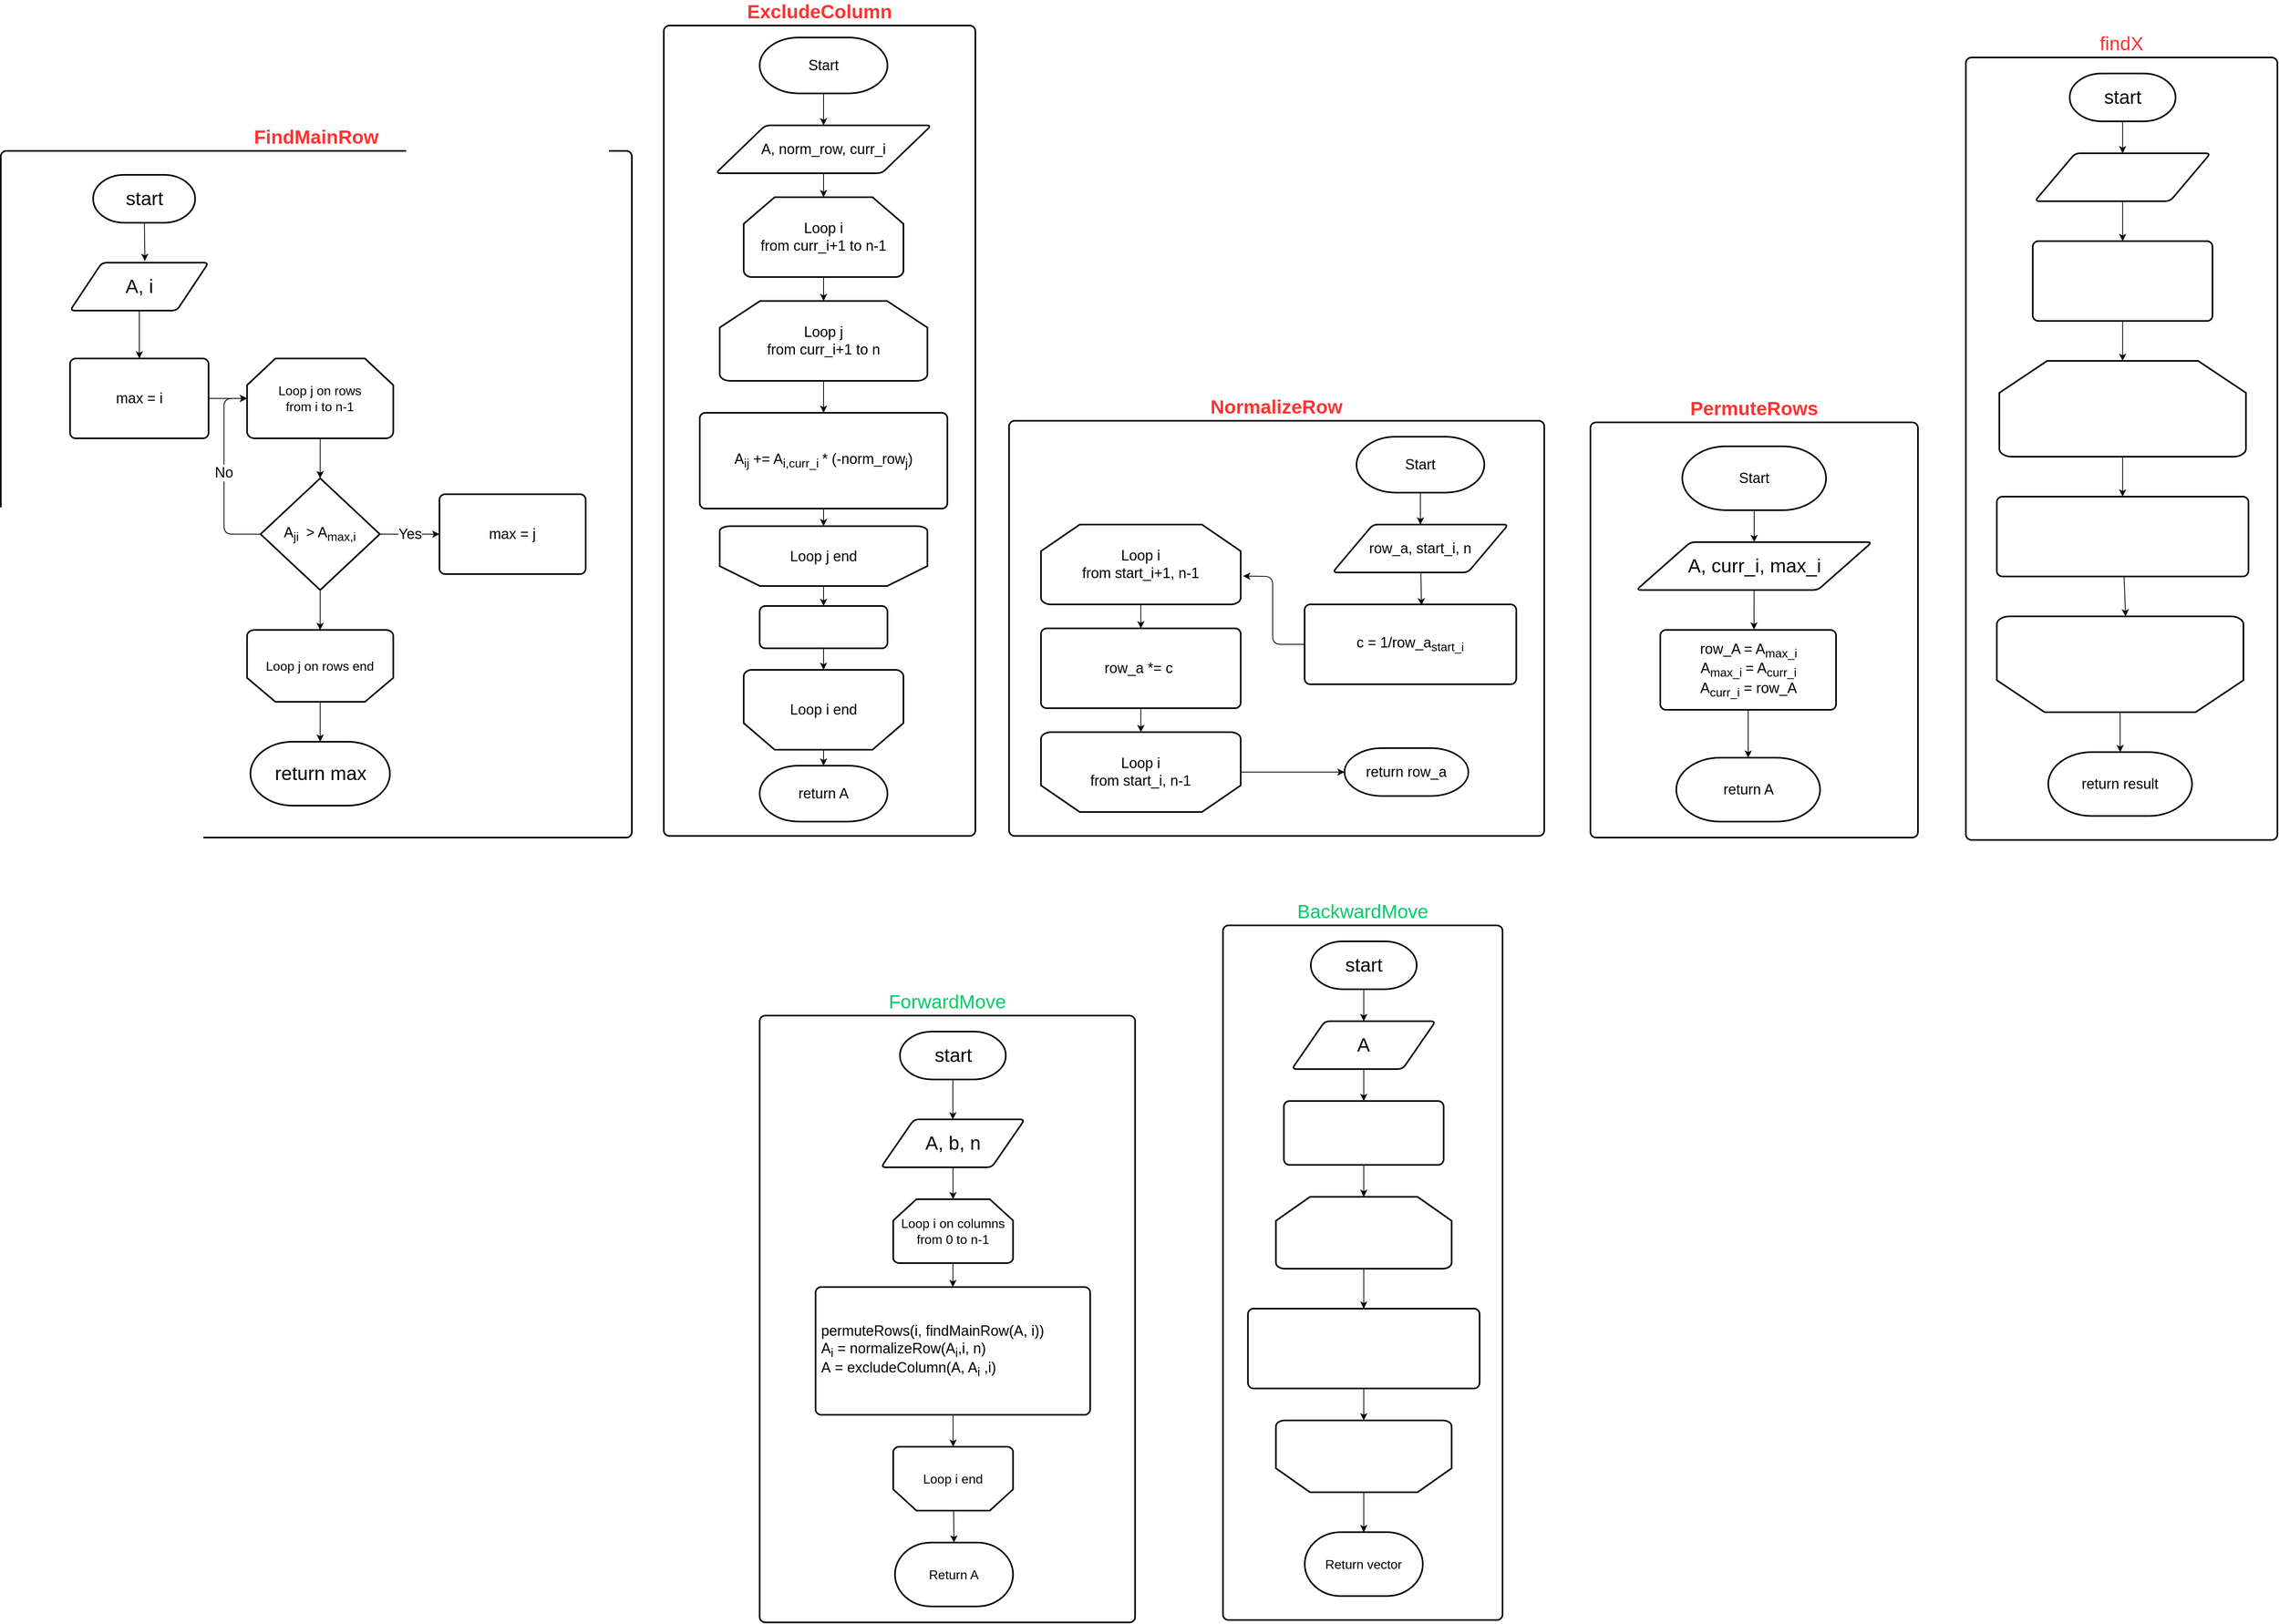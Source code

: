 <mxfile>
    <diagram id="J45dyjlVQJOKcfwHs_WF" name="Page-1">
        <mxGraphModel dx="5199" dy="3820" grid="1" gridSize="10" guides="1" tooltips="1" connect="1" arrows="1" fold="1" page="1" pageScale="1" pageWidth="850" pageHeight="1100" math="0" shadow="0">
            <root>
                <mxCell id="0"/>
                <mxCell id="1" parent="0"/>
                <mxCell id="36" value="" style="group" parent="1" vertex="1" connectable="0">
                    <mxGeometry x="-590" y="-853" width="790" height="900" as="geometry"/>
                </mxCell>
                <mxCell id="33" value="&lt;b&gt;&lt;font color=&quot;#ff3333&quot; style=&quot;font-size: 24px;&quot;&gt;FindMainRow&lt;/font&gt;&lt;/b&gt;" style="rounded=1;whiteSpace=wrap;html=1;absoluteArcSize=1;arcSize=14;strokeWidth=2;fontSize=18;labelPosition=center;verticalLabelPosition=top;align=center;verticalAlign=bottom;movable=1;resizable=1;rotatable=1;deletable=1;editable=1;connectable=1;" parent="36" vertex="1">
                    <mxGeometry width="790" height="860" as="geometry"/>
                </mxCell>
                <mxCell id="14" value="start" style="strokeWidth=2;html=1;shape=mxgraph.flowchart.terminator;whiteSpace=wrap;fontSize=24;movable=1;resizable=1;rotatable=1;deletable=1;editable=1;connectable=1;" parent="36" vertex="1">
                    <mxGeometry x="115.61" y="30" width="127.652" height="60" as="geometry"/>
                </mxCell>
                <mxCell id="15" value="&lt;span style=&quot;font-size: 24px;&quot;&gt;A, i&lt;/span&gt;" style="shape=parallelogram;html=1;strokeWidth=2;perimeter=parallelogramPerimeter;whiteSpace=wrap;rounded=1;arcSize=12;size=0.23;fontSize=18;movable=1;resizable=1;rotatable=1;deletable=1;editable=1;connectable=1;" parent="36" vertex="1">
                    <mxGeometry x="86.707" y="140" width="173.415" height="60" as="geometry"/>
                </mxCell>
                <mxCell id="17" style="edgeStyle=none;html=1;entryX=0.54;entryY=-0.036;entryDx=0;entryDy=0;entryPerimeter=0;fontSize=18;movable=1;resizable=1;rotatable=1;deletable=1;editable=1;connectable=1;" parent="36" source="14" target="15" edge="1">
                    <mxGeometry relative="1" as="geometry"/>
                </mxCell>
                <mxCell id="18" value="max = i" style="rounded=1;whiteSpace=wrap;html=1;absoluteArcSize=1;arcSize=14;strokeWidth=2;fontSize=18;movable=1;resizable=1;rotatable=1;deletable=1;editable=1;connectable=1;" parent="36" vertex="1">
                    <mxGeometry x="86.707" y="260" width="173.415" height="100" as="geometry"/>
                </mxCell>
                <mxCell id="19" style="edgeStyle=none;html=1;entryX=0.5;entryY=0;entryDx=0;entryDy=0;fontSize=18;movable=1;resizable=1;rotatable=1;deletable=1;editable=1;connectable=1;" parent="36" source="15" target="18" edge="1">
                    <mxGeometry relative="1" as="geometry"/>
                </mxCell>
                <mxCell id="21" value="&lt;font size=&quot;3&quot;&gt;Loop j on rows&lt;br&gt;from i to n-1&lt;br&gt;&lt;/font&gt;" style="strokeWidth=2;html=1;shape=mxgraph.flowchart.loop_limit;whiteSpace=wrap;movable=1;resizable=1;rotatable=1;deletable=1;editable=1;connectable=1;" parent="36" vertex="1">
                    <mxGeometry x="308.293" y="260" width="183.049" height="100" as="geometry"/>
                </mxCell>
                <mxCell id="22" style="edgeStyle=none;html=1;entryX=0;entryY=0.5;entryDx=0;entryDy=0;entryPerimeter=0;fontSize=18;movable=1;resizable=1;rotatable=1;deletable=1;editable=1;connectable=1;" parent="36" source="18" target="21" edge="1">
                    <mxGeometry relative="1" as="geometry"/>
                </mxCell>
                <mxCell id="23" value="max = j" style="rounded=1;whiteSpace=wrap;html=1;absoluteArcSize=1;arcSize=14;strokeWidth=2;fontSize=18;movable=1;resizable=1;rotatable=1;deletable=1;editable=1;connectable=1;" parent="36" vertex="1">
                    <mxGeometry x="549.146" y="430" width="183.049" height="100" as="geometry"/>
                </mxCell>
                <mxCell id="26" value="Yes" style="edgeStyle=none;html=1;entryX=0;entryY=0.5;entryDx=0;entryDy=0;fontSize=18;movable=1;resizable=1;rotatable=1;deletable=1;editable=1;connectable=1;" parent="36" source="24" target="23" edge="1">
                    <mxGeometry relative="1" as="geometry">
                        <Array as="points">
                            <mxPoint x="510.61" y="480"/>
                        </Array>
                    </mxGeometry>
                </mxCell>
                <mxCell id="24" value="A&lt;sub&gt;ji &lt;/sub&gt;&amp;nbsp;&amp;gt; A&lt;sub&gt;max,i&lt;/sub&gt;" style="strokeWidth=2;html=1;shape=mxgraph.flowchart.decision;whiteSpace=wrap;fontSize=18;movable=1;resizable=1;rotatable=1;deletable=1;editable=1;connectable=1;" parent="36" vertex="1">
                    <mxGeometry x="325.152" y="410" width="149.329" height="140" as="geometry"/>
                </mxCell>
                <mxCell id="25" style="edgeStyle=none;html=1;entryX=0.5;entryY=0;entryDx=0;entryDy=0;entryPerimeter=0;fontSize=18;movable=1;resizable=1;rotatable=1;deletable=1;editable=1;connectable=1;" parent="36" source="21" target="24" edge="1">
                    <mxGeometry relative="1" as="geometry"/>
                </mxCell>
                <mxCell id="28" value="No" style="edgeStyle=none;html=1;fontSize=18;movable=1;resizable=1;rotatable=1;deletable=1;editable=1;connectable=1;entryX=0;entryY=0.5;entryDx=0;entryDy=0;entryPerimeter=0;" parent="36" source="24" target="21" edge="1">
                    <mxGeometry relative="1" as="geometry">
                        <mxPoint x="264.939" y="480" as="targetPoint"/>
                        <Array as="points">
                            <mxPoint x="279.39" y="480"/>
                            <mxPoint x="279.39" y="310"/>
                        </Array>
                    </mxGeometry>
                </mxCell>
                <mxCell id="29" value="&lt;font size=&quot;3&quot;&gt;Loop j on rows end&lt;br&gt;&lt;/font&gt;" style="strokeWidth=2;html=1;shape=mxgraph.flowchart.loop_limit;whiteSpace=wrap;direction=west;movable=1;resizable=1;rotatable=1;deletable=1;editable=1;connectable=1;" parent="36" vertex="1">
                    <mxGeometry x="308.293" y="600" width="183.049" height="90" as="geometry"/>
                </mxCell>
                <mxCell id="30" style="edgeStyle=none;html=1;entryX=0.5;entryY=1;entryDx=0;entryDy=0;entryPerimeter=0;fontSize=18;movable=1;resizable=1;rotatable=1;deletable=1;editable=1;connectable=1;" parent="36" source="24" target="29" edge="1">
                    <mxGeometry relative="1" as="geometry"/>
                </mxCell>
                <mxCell id="31" value="return max" style="strokeWidth=2;html=1;shape=mxgraph.flowchart.terminator;whiteSpace=wrap;fontSize=24;movable=1;resizable=1;rotatable=1;deletable=1;editable=1;connectable=1;" parent="36" vertex="1">
                    <mxGeometry x="312.503" y="740" width="174.619" height="80" as="geometry"/>
                </mxCell>
                <mxCell id="32" style="edgeStyle=none;html=1;fontSize=18;entryX=0.5;entryY=0;entryDx=0;entryDy=0;entryPerimeter=0;movable=1;resizable=1;rotatable=1;deletable=1;editable=1;connectable=1;" parent="36" source="29" target="31" edge="1">
                    <mxGeometry relative="1" as="geometry">
                        <mxPoint x="399.817" y="770" as="targetPoint"/>
                    </mxGeometry>
                </mxCell>
                <mxCell id="75" value="" style="group" parent="1" vertex="1" connectable="0">
                    <mxGeometry x="1400" y="-503" width="410" height="510" as="geometry"/>
                </mxCell>
                <mxCell id="73" value="&lt;b&gt;&lt;font color=&quot;#ff3333&quot; style=&quot;font-size: 24px;&quot;&gt;PermuteRows&lt;/font&gt;&lt;/b&gt;" style="rounded=1;whiteSpace=wrap;html=1;absoluteArcSize=1;arcSize=14;strokeWidth=2;fontSize=18;labelPosition=center;verticalLabelPosition=top;align=center;verticalAlign=bottom;" parent="75" vertex="1">
                    <mxGeometry y="-10" width="410" height="520" as="geometry"/>
                </mxCell>
                <mxCell id="38" value="Start" style="strokeWidth=2;html=1;shape=mxgraph.flowchart.terminator;whiteSpace=wrap;fontSize=18;" parent="75" vertex="1">
                    <mxGeometry x="115" y="20" width="180" height="80" as="geometry"/>
                </mxCell>
                <mxCell id="39" value="&lt;span style=&quot;font-size: 24px;&quot;&gt;A, curr_i, max_i&lt;/span&gt;" style="shape=parallelogram;html=1;strokeWidth=2;perimeter=parallelogramPerimeter;whiteSpace=wrap;rounded=1;arcSize=12;size=0.23;fontSize=18;" parent="75" vertex="1">
                    <mxGeometry x="57.5" y="140" width="295" height="60" as="geometry"/>
                </mxCell>
                <mxCell id="61" style="edgeStyle=none;html=1;entryX=0.5;entryY=0;entryDx=0;entryDy=0;fontSize=18;" parent="75" source="38" target="39" edge="1">
                    <mxGeometry relative="1" as="geometry"/>
                </mxCell>
                <mxCell id="59" value="row_A = A&lt;sub&gt;max_i&lt;/sub&gt;&lt;br&gt;A&lt;sub&gt;max_i &lt;/sub&gt;= A&lt;sub&gt;curr_i&lt;/sub&gt;&lt;br&gt;A&lt;sub&gt;curr_i&lt;/sub&gt;&amp;nbsp;= row_A" style="rounded=1;whiteSpace=wrap;html=1;absoluteArcSize=1;arcSize=14;strokeWidth=2;fontSize=18;" parent="75" vertex="1">
                    <mxGeometry x="87.5" y="250" width="220" height="100" as="geometry"/>
                </mxCell>
                <mxCell id="60" style="edgeStyle=none;html=1;entryX=0.533;entryY=-0.005;entryDx=0;entryDy=0;fontSize=18;entryPerimeter=0;" parent="75" source="39" target="59" edge="1">
                    <mxGeometry relative="1" as="geometry"/>
                </mxCell>
                <mxCell id="70" value="return A" style="strokeWidth=2;html=1;shape=mxgraph.flowchart.terminator;whiteSpace=wrap;fontSize=18;" parent="75" vertex="1">
                    <mxGeometry x="107.5" y="410" width="180" height="80" as="geometry"/>
                </mxCell>
                <mxCell id="72" style="edgeStyle=none;html=1;entryX=0.5;entryY=0;entryDx=0;entryDy=0;entryPerimeter=0;fontSize=18;" parent="75" source="59" target="70" edge="1">
                    <mxGeometry relative="1" as="geometry"/>
                </mxCell>
                <mxCell id="93" value="" style="group" parent="1" vertex="1" connectable="0">
                    <mxGeometry x="672.19" y="-515" width="670" height="520" as="geometry"/>
                </mxCell>
                <mxCell id="92" value="&lt;b&gt;&lt;font color=&quot;#ff3333&quot; style=&quot;font-size: 24px;&quot;&gt;NormalizeRow&lt;/font&gt;&lt;/b&gt;" style="rounded=1;whiteSpace=wrap;html=1;absoluteArcSize=1;arcSize=14;strokeWidth=2;fontSize=18;labelPosition=center;verticalLabelPosition=top;align=center;verticalAlign=bottom;" parent="93" vertex="1">
                    <mxGeometry width="670" height="520" as="geometry"/>
                </mxCell>
                <mxCell id="77" value="Start" style="strokeWidth=2;html=1;shape=mxgraph.flowchart.terminator;whiteSpace=wrap;fontSize=18;" parent="93" vertex="1">
                    <mxGeometry x="435" y="20" width="160" height="70" as="geometry"/>
                </mxCell>
                <mxCell id="78" value="row_a, start_i, n" style="shape=parallelogram;html=1;strokeWidth=2;perimeter=parallelogramPerimeter;whiteSpace=wrap;rounded=1;arcSize=12;size=0.23;fontSize=18;" parent="93" vertex="1">
                    <mxGeometry x="405" y="130" width="220" height="60" as="geometry"/>
                </mxCell>
                <mxCell id="79" style="edgeStyle=none;html=1;entryX=0.5;entryY=0;entryDx=0;entryDy=0;fontSize=18;" parent="93" source="77" target="78" edge="1">
                    <mxGeometry relative="1" as="geometry"/>
                </mxCell>
                <mxCell id="81" value="c = 1/row_a&lt;sub&gt;start_i&lt;/sub&gt;" style="rounded=1;whiteSpace=wrap;html=1;absoluteArcSize=1;arcSize=14;strokeWidth=2;fontSize=18;" parent="93" vertex="1">
                    <mxGeometry x="370" y="230" width="265" height="100" as="geometry"/>
                </mxCell>
                <mxCell id="82" style="edgeStyle=none;html=1;entryX=0.552;entryY=0.012;entryDx=0;entryDy=0;entryPerimeter=0;fontSize=18;" parent="93" source="78" target="81" edge="1">
                    <mxGeometry relative="1" as="geometry"/>
                </mxCell>
                <mxCell id="83" value="Loop i&lt;br&gt;from start_i+1, n-1" style="strokeWidth=2;html=1;shape=mxgraph.flowchart.loop_limit;whiteSpace=wrap;fontSize=18;" parent="93" vertex="1">
                    <mxGeometry x="40" y="130" width="250" height="100" as="geometry"/>
                </mxCell>
                <mxCell id="89" style="edgeStyle=none;html=1;entryX=1.012;entryY=0.645;entryDx=0;entryDy=0;entryPerimeter=0;fontSize=18;" parent="93" source="81" target="83" edge="1">
                    <mxGeometry relative="1" as="geometry">
                        <Array as="points">
                            <mxPoint x="330" y="280"/>
                            <mxPoint x="330" y="195"/>
                        </Array>
                    </mxGeometry>
                </mxCell>
                <mxCell id="85" value="row_a *= c&amp;nbsp;" style="rounded=1;whiteSpace=wrap;html=1;absoluteArcSize=1;arcSize=14;strokeWidth=2;fontSize=18;" parent="93" vertex="1">
                    <mxGeometry x="40" y="260" width="250" height="100" as="geometry"/>
                </mxCell>
                <mxCell id="86" style="edgeStyle=none;html=1;entryX=0.5;entryY=0;entryDx=0;entryDy=0;fontSize=18;" parent="93" source="83" target="85" edge="1">
                    <mxGeometry relative="1" as="geometry"/>
                </mxCell>
                <mxCell id="87" value="Loop i&lt;br&gt;from start_i, n-1" style="strokeWidth=2;html=1;shape=mxgraph.flowchart.loop_limit;whiteSpace=wrap;fontSize=18;direction=west;" parent="93" vertex="1">
                    <mxGeometry x="40" y="390" width="250" height="100" as="geometry"/>
                </mxCell>
                <mxCell id="88" style="edgeStyle=none;html=1;fontSize=18;" parent="93" source="85" target="87" edge="1">
                    <mxGeometry relative="1" as="geometry"/>
                </mxCell>
                <mxCell id="90" value="return row_a" style="strokeWidth=2;html=1;shape=mxgraph.flowchart.terminator;whiteSpace=wrap;fontSize=18;" parent="93" vertex="1">
                    <mxGeometry x="420" y="410" width="155" height="60" as="geometry"/>
                </mxCell>
                <mxCell id="91" style="edgeStyle=none;html=1;entryX=0;entryY=0.5;entryDx=0;entryDy=0;entryPerimeter=0;fontSize=18;" parent="93" source="87" target="90" edge="1">
                    <mxGeometry relative="1" as="geometry"/>
                </mxCell>
                <mxCell id="126" value="" style="group" parent="1" vertex="1" connectable="0">
                    <mxGeometry x="240" y="-1010" width="390" height="1015" as="geometry"/>
                </mxCell>
                <mxCell id="113" value="&lt;font color=&quot;#ff3333&quot; style=&quot;font-size: 24px;&quot;&gt;&lt;b&gt;ExcludeColumn&lt;/b&gt;&lt;/font&gt;" style="rounded=1;whiteSpace=wrap;html=1;absoluteArcSize=1;arcSize=14;strokeWidth=2;fontSize=18;labelPosition=center;verticalLabelPosition=top;align=center;verticalAlign=bottom;" parent="126" vertex="1">
                    <mxGeometry width="390" height="1015" as="geometry"/>
                </mxCell>
                <mxCell id="96" value="Start" style="strokeWidth=2;html=1;shape=mxgraph.flowchart.terminator;whiteSpace=wrap;fontSize=18;" parent="126" vertex="1">
                    <mxGeometry x="120" y="15" width="160" height="70" as="geometry"/>
                </mxCell>
                <mxCell id="97" value="A, norm_row, curr_i" style="shape=parallelogram;html=1;strokeWidth=2;perimeter=parallelogramPerimeter;whiteSpace=wrap;rounded=1;arcSize=12;size=0.23;fontSize=18;" parent="126" vertex="1">
                    <mxGeometry x="65" y="125" width="270" height="60" as="geometry"/>
                </mxCell>
                <mxCell id="98" style="edgeStyle=none;html=1;fontSize=18;entryX=0.5;entryY=0;entryDx=0;entryDy=0;" parent="126" source="96" target="97" edge="1">
                    <mxGeometry relative="1" as="geometry">
                        <mxPoint x="194" y="125" as="targetPoint"/>
                    </mxGeometry>
                </mxCell>
                <mxCell id="99" value="Loop i&lt;br&gt;from curr_i+1 to n-1" style="strokeWidth=2;html=1;shape=mxgraph.flowchart.loop_limit;whiteSpace=wrap;fontSize=18;" parent="126" vertex="1">
                    <mxGeometry x="100" y="215" width="200" height="100" as="geometry"/>
                </mxCell>
                <mxCell id="108" style="edgeStyle=none;html=1;entryX=0.5;entryY=0;entryDx=0;entryDy=0;entryPerimeter=0;fontSize=18;" parent="126" source="97" target="99" edge="1">
                    <mxGeometry relative="1" as="geometry"/>
                </mxCell>
                <mxCell id="100" value="Loop i end" style="strokeWidth=2;html=1;shape=mxgraph.flowchart.loop_limit;whiteSpace=wrap;fontSize=18;direction=west;" parent="126" vertex="1">
                    <mxGeometry x="100" y="807" width="200" height="100" as="geometry"/>
                </mxCell>
                <mxCell id="102" value="Loop j&lt;br&gt;from curr_i+1 to n" style="strokeWidth=2;html=1;shape=mxgraph.flowchart.loop_limit;whiteSpace=wrap;fontSize=18;" parent="126" vertex="1">
                    <mxGeometry x="70" y="345" width="260" height="100" as="geometry"/>
                </mxCell>
                <mxCell id="109" style="edgeStyle=none;html=1;entryX=0.5;entryY=0;entryDx=0;entryDy=0;entryPerimeter=0;fontSize=18;" parent="126" source="99" target="102" edge="1">
                    <mxGeometry relative="1" as="geometry"/>
                </mxCell>
                <mxCell id="103" value="Loop j end" style="strokeWidth=2;html=1;shape=mxgraph.flowchart.loop_limit;whiteSpace=wrap;fontSize=18;direction=west;" parent="126" vertex="1">
                    <mxGeometry x="70" y="627" width="260" height="75" as="geometry"/>
                </mxCell>
                <mxCell id="106" style="edgeStyle=none;html=1;entryX=0.5;entryY=1;entryDx=0;entryDy=0;entryPerimeter=0;fontSize=18;" parent="126" source="104" target="103" edge="1">
                    <mxGeometry relative="1" as="geometry"/>
                </mxCell>
                <mxCell id="104" value="A&lt;sub&gt;ij&lt;/sub&gt;&amp;nbsp;+= A&lt;sub&gt;i,curr_i&amp;nbsp;&lt;/sub&gt;* (-norm_row&lt;sub&gt;j&lt;/sub&gt;)" style="rounded=1;whiteSpace=wrap;html=1;absoluteArcSize=1;arcSize=14;strokeWidth=2;fontSize=18;" parent="126" vertex="1">
                    <mxGeometry x="45" y="485" width="310" height="120" as="geometry"/>
                </mxCell>
                <mxCell id="105" style="edgeStyle=none;html=1;entryX=0.5;entryY=0;entryDx=0;entryDy=0;fontSize=18;" parent="126" source="102" target="104" edge="1">
                    <mxGeometry relative="1" as="geometry"/>
                </mxCell>
                <mxCell id="112" value="return A" style="strokeWidth=2;html=1;shape=mxgraph.flowchart.terminator;whiteSpace=wrap;fontSize=18;" parent="126" vertex="1">
                    <mxGeometry x="120" y="927" width="160" height="70" as="geometry"/>
                </mxCell>
                <mxCell id="114" style="edgeStyle=none;html=1;fontSize=18;" parent="126" source="100" target="112" edge="1">
                    <mxGeometry relative="1" as="geometry"/>
                </mxCell>
                <mxCell id="125" style="edgeStyle=none;html=1;entryX=0.5;entryY=1;entryDx=0;entryDy=0;entryPerimeter=0;fontSize=18;fontColor=#FFFFFF;" parent="126" source="120" target="100" edge="1">
                    <mxGeometry relative="1" as="geometry"/>
                </mxCell>
                <mxCell id="120" value="&lt;font style=&quot;font-size: 18px;&quot; color=&quot;#ffffff&quot;&gt;&lt;span style=&quot;&quot;&gt;A&lt;/span&gt;&lt;sub style=&quot;&quot;&gt;i,curr_i = 0&lt;/sub&gt;&lt;/font&gt;" style="rounded=1;whiteSpace=wrap;html=1;absoluteArcSize=1;arcSize=14;strokeWidth=2;labelBackgroundColor=none;fontSize=24;fontColor=#FF3333;" parent="126" vertex="1">
                    <mxGeometry x="120" y="727" width="160" height="53" as="geometry"/>
                </mxCell>
                <mxCell id="121" style="edgeStyle=none;html=1;entryX=0.5;entryY=0;entryDx=0;entryDy=0;fontSize=18;fontColor=#FFFFFF;" parent="126" source="103" target="120" edge="1">
                    <mxGeometry relative="1" as="geometry"/>
                </mxCell>
                <mxCell id="132" value="" style="group" vertex="1" connectable="0" parent="1">
                    <mxGeometry x="360" y="230" width="470" height="760" as="geometry"/>
                </mxCell>
                <mxCell id="131" value="&lt;font color=&quot;#00cc66&quot; style=&quot;font-size: 24px;&quot;&gt;ForwardMove&lt;/font&gt;" style="rounded=1;whiteSpace=wrap;html=1;absoluteArcSize=1;arcSize=14;strokeWidth=2;fontSize=16;labelPosition=center;verticalLabelPosition=top;align=center;verticalAlign=bottom;" vertex="1" parent="132">
                    <mxGeometry width="470" height="760" as="geometry"/>
                </mxCell>
                <mxCell id="10" style="edgeStyle=none;rounded=0;html=1;entryX=0.5;entryY=0;entryDx=0;entryDy=0;fontSize=24;" parent="132" source="7" edge="1">
                    <mxGeometry relative="1" as="geometry">
                        <mxPoint x="241.87" y="130" as="targetPoint"/>
                    </mxGeometry>
                </mxCell>
                <mxCell id="7" value="start" style="strokeWidth=2;html=1;shape=mxgraph.flowchart.terminator;whiteSpace=wrap;fontSize=24;" parent="132" vertex="1">
                    <mxGeometry x="175.62" y="20" width="132.5" height="60" as="geometry"/>
                </mxCell>
                <mxCell id="11" value="&lt;font size=&quot;3&quot;&gt;Loop i on columns&lt;br&gt;from 0 to n-1&lt;br&gt;&lt;/font&gt;" style="strokeWidth=2;html=1;shape=mxgraph.flowchart.loop_limit;whiteSpace=wrap;" parent="132" vertex="1">
                    <mxGeometry x="167.19" y="230" width="150" height="80" as="geometry"/>
                </mxCell>
                <mxCell id="12" value="permuteRows(i, findMainRow(A, i))&lt;br&gt;A&lt;sub&gt;i&lt;/sub&gt;&amp;nbsp;= normalizeRow(A&lt;sub&gt;i&lt;/sub&gt;,i, n)&lt;br&gt;A&amp;nbsp;= excludeColumn(A, A&lt;sub&gt;i&lt;/sub&gt;&amp;nbsp;,i)" style="rounded=1;whiteSpace=wrap;html=1;absoluteArcSize=1;arcSize=14;strokeWidth=2;fontSize=18;align=left;spacingLeft=5;" parent="132" vertex="1">
                    <mxGeometry x="69.99" y="340" width="343.75" height="160" as="geometry"/>
                </mxCell>
                <mxCell id="37" style="edgeStyle=none;html=1;entryX=0.5;entryY=0;entryDx=0;entryDy=0;fontSize=18;" parent="132" source="11" target="12" edge="1">
                    <mxGeometry relative="1" as="geometry"/>
                </mxCell>
                <mxCell id="20" style="edgeStyle=none;html=1;fontSize=18;" parent="132" source="13" target="11" edge="1">
                    <mxGeometry relative="1" as="geometry"/>
                </mxCell>
                <mxCell id="13" value="&lt;span style=&quot;font-size: 24px;&quot;&gt;A, b, n&lt;/span&gt;" style="shape=parallelogram;html=1;strokeWidth=2;perimeter=parallelogramPerimeter;whiteSpace=wrap;rounded=1;arcSize=12;size=0.23;fontSize=18;" parent="132" vertex="1">
                    <mxGeometry x="151.87" y="130" width="180" height="60" as="geometry"/>
                </mxCell>
                <mxCell id="128" value="&lt;font size=&quot;3&quot;&gt;Loop i end&lt;br&gt;&lt;/font&gt;" style="strokeWidth=2;html=1;shape=mxgraph.flowchart.loop_limit;whiteSpace=wrap;direction=west;" parent="132" vertex="1">
                    <mxGeometry x="167.19" y="540" width="150" height="80" as="geometry"/>
                </mxCell>
                <mxCell id="95" style="edgeStyle=none;html=1;entryX=0.5;entryY=1;entryDx=0;entryDy=0;fontSize=18;entryPerimeter=0;" parent="132" source="12" target="128" edge="1">
                    <mxGeometry relative="1" as="geometry">
                        <mxPoint x="244.38" y="540" as="targetPoint"/>
                    </mxGeometry>
                </mxCell>
                <mxCell id="129" value="&lt;font style=&quot;font-size: 16px;&quot;&gt;Return A&lt;/font&gt;" style="strokeWidth=2;html=1;shape=mxgraph.flowchart.terminator;whiteSpace=wrap;" vertex="1" parent="132">
                    <mxGeometry x="169.38" y="660" width="147.81" height="80" as="geometry"/>
                </mxCell>
                <mxCell id="130" style="edgeStyle=none;html=1;entryX=0.5;entryY=0;entryDx=0;entryDy=0;entryPerimeter=0;fontSize=16;" edge="1" parent="132" source="128" target="129">
                    <mxGeometry relative="1" as="geometry"/>
                </mxCell>
                <mxCell id="164" value="" style="group" vertex="1" connectable="0" parent="1">
                    <mxGeometry x="1870" y="-970" width="390" height="980" as="geometry"/>
                </mxCell>
                <mxCell id="163" value="&lt;font color=&quot;#ff3333&quot; style=&quot;font-size: 24px;&quot;&gt;findX&lt;/font&gt;" style="rounded=1;whiteSpace=wrap;html=1;absoluteArcSize=1;arcSize=14;strokeWidth=2;fontSize=16;fontColor=#FFFFFF;labelPosition=center;verticalLabelPosition=top;align=center;verticalAlign=bottom;" vertex="1" parent="164">
                    <mxGeometry width="390" height="980" as="geometry"/>
                </mxCell>
                <mxCell id="145" value="start" style="strokeWidth=2;html=1;shape=mxgraph.flowchart.terminator;whiteSpace=wrap;fontSize=24;" vertex="1" parent="164">
                    <mxGeometry x="130" y="20" width="132.5" height="60" as="geometry"/>
                </mxCell>
                <mxCell id="146" value="row, vector, vectorLn" style="shape=parallelogram;html=1;strokeWidth=2;perimeter=parallelogramPerimeter;whiteSpace=wrap;rounded=1;arcSize=12;size=0.23;fontSize=16;fontColor=#FFFFFF;" vertex="1" parent="164">
                    <mxGeometry x="86.25" y="120" width="220" height="60" as="geometry"/>
                </mxCell>
                <mxCell id="147" style="edgeStyle=none;html=1;entryX=0.5;entryY=0;entryDx=0;entryDy=0;fontSize=16;fontColor=#FFFFFF;" edge="1" parent="164" source="145" target="146">
                    <mxGeometry relative="1" as="geometry"/>
                </mxCell>
                <mxCell id="148" value="result = row&lt;sub&gt;row.length-1&lt;/sub&gt;" style="rounded=1;whiteSpace=wrap;html=1;absoluteArcSize=1;arcSize=14;strokeWidth=2;fontSize=16;fontColor=#FFFFFF;" vertex="1" parent="164">
                    <mxGeometry x="83.75" y="230" width="225" height="100" as="geometry"/>
                </mxCell>
                <mxCell id="149" style="edgeStyle=none;html=1;entryX=0.5;entryY=0;entryDx=0;entryDy=0;fontSize=16;fontColor=#FFFFFF;" edge="1" parent="164" source="146" target="148">
                    <mxGeometry relative="1" as="geometry"/>
                </mxCell>
                <mxCell id="150" value="Loop i&lt;br&gt;from row.length-2 to row.length-vectorLn" style="strokeWidth=2;html=1;shape=mxgraph.flowchart.loop_limit;whiteSpace=wrap;fontSize=16;fontColor=#FFFFFF;" vertex="1" parent="164">
                    <mxGeometry x="41.87" y="380" width="308.75" height="120" as="geometry"/>
                </mxCell>
                <mxCell id="151" style="edgeStyle=none;html=1;entryX=0.5;entryY=0;entryDx=0;entryDy=0;entryPerimeter=0;fontSize=16;fontColor=#FFFFFF;" edge="1" parent="164" source="148" target="150">
                    <mxGeometry relative="1" as="geometry"/>
                </mxCell>
                <mxCell id="154" value="result += (-row&lt;sub&gt;i&lt;/sub&gt;*vector&lt;sub&gt;i&lt;/sub&gt;)" style="rounded=1;whiteSpace=wrap;html=1;absoluteArcSize=1;arcSize=14;strokeWidth=2;fontSize=16;fontColor=#FFFFFF;" vertex="1" parent="164">
                    <mxGeometry x="38.75" y="550" width="315" height="100" as="geometry"/>
                </mxCell>
                <mxCell id="156" style="edgeStyle=none;html=1;entryX=0.5;entryY=0;entryDx=0;entryDy=0;fontSize=16;fontColor=#FFFFFF;" edge="1" parent="164" source="150" target="154">
                    <mxGeometry relative="1" as="geometry"/>
                </mxCell>
                <mxCell id="157" value="Loop i end" style="strokeWidth=2;html=1;shape=mxgraph.flowchart.loop_limit;whiteSpace=wrap;fontSize=16;fontColor=#FFFFFF;direction=west;" vertex="1" parent="164">
                    <mxGeometry x="38.75" y="700" width="308.75" height="120" as="geometry"/>
                </mxCell>
                <mxCell id="160" style="edgeStyle=none;html=1;entryX=0.478;entryY=1;entryDx=0;entryDy=0;entryPerimeter=0;fontSize=16;fontColor=#FFFFFF;" edge="1" parent="164" source="154" target="157">
                    <mxGeometry relative="1" as="geometry"/>
                </mxCell>
                <mxCell id="161" value="return result" style="strokeWidth=2;html=1;shape=mxgraph.flowchart.terminator;whiteSpace=wrap;fontSize=18;" vertex="1" parent="164">
                    <mxGeometry x="103.13" y="870" width="180" height="80" as="geometry"/>
                </mxCell>
                <mxCell id="162" style="edgeStyle=none;html=1;entryX=0.5;entryY=0;entryDx=0;entryDy=0;entryPerimeter=0;fontSize=16;fontColor=#FFFFFF;" edge="1" parent="164" source="157" target="161">
                    <mxGeometry relative="1" as="geometry"/>
                </mxCell>
                <mxCell id="170" value="" style="group" vertex="1" connectable="0" parent="1">
                    <mxGeometry x="940" y="117" width="350" height="870" as="geometry"/>
                </mxCell>
                <mxCell id="169" value="&lt;font color=&quot;#00cc66&quot;&gt;BackwardMove&lt;/font&gt;" style="rounded=1;whiteSpace=wrap;html=1;absoluteArcSize=1;arcSize=14;strokeWidth=2;fontSize=24;fontColor=#FF3333;labelPosition=center;verticalLabelPosition=top;align=center;verticalAlign=bottom;" vertex="1" parent="170">
                    <mxGeometry width="350" height="870" as="geometry"/>
                </mxCell>
                <mxCell id="133" value="start" style="strokeWidth=2;html=1;shape=mxgraph.flowchart.terminator;whiteSpace=wrap;fontSize=24;" vertex="1" parent="170">
                    <mxGeometry x="110" y="20" width="132.5" height="60" as="geometry"/>
                </mxCell>
                <mxCell id="134" value="&lt;span style=&quot;font-size: 24px;&quot;&gt;A&lt;/span&gt;" style="shape=parallelogram;html=1;strokeWidth=2;perimeter=parallelogramPerimeter;whiteSpace=wrap;rounded=1;arcSize=12;size=0.23;fontSize=18;" vertex="1" parent="170">
                    <mxGeometry x="86.25" y="120" width="180" height="60" as="geometry"/>
                </mxCell>
                <mxCell id="136" style="edgeStyle=none;html=1;entryX=0.5;entryY=0;entryDx=0;entryDy=0;fontSize=24;fontColor=#00CC66;" edge="1" parent="170" source="133" target="134">
                    <mxGeometry relative="1" as="geometry"/>
                </mxCell>
                <mxCell id="137" value="&lt;font color=&quot;#ffffff&quot;&gt;&lt;span style=&quot;font-size: 16px;&quot;&gt;vector = {}&lt;/span&gt;&lt;/font&gt;" style="rounded=1;whiteSpace=wrap;html=1;absoluteArcSize=1;arcSize=14;strokeWidth=2;fontSize=24;fontColor=#00CC66;" vertex="1" parent="170">
                    <mxGeometry x="76.25" y="220" width="200" height="80" as="geometry"/>
                </mxCell>
                <mxCell id="140" style="edgeStyle=none;html=1;entryX=0.5;entryY=0;entryDx=0;entryDy=0;fontSize=16;fontColor=#FFFFFF;" edge="1" parent="170" source="134" target="137">
                    <mxGeometry relative="1" as="geometry"/>
                </mxCell>
                <mxCell id="141" value="Loop i on rows&lt;br&gt;from n to 0" style="strokeWidth=2;html=1;shape=mxgraph.flowchart.loop_limit;whiteSpace=wrap;fontSize=16;fontColor=#FFFFFF;" vertex="1" parent="170">
                    <mxGeometry x="66.25" y="340" width="220" height="90" as="geometry"/>
                </mxCell>
                <mxCell id="142" style="edgeStyle=none;html=1;fontSize=16;fontColor=#FFFFFF;" edge="1" parent="170" source="137" target="141">
                    <mxGeometry relative="1" as="geometry"/>
                </mxCell>
                <mxCell id="143" value="resultVector&lt;sub&gt;i&lt;/sub&gt;&amp;nbsp;= findX(A&lt;sub&gt;i&lt;/sub&gt;, vector, vector.length-i)" style="rounded=1;whiteSpace=wrap;html=1;absoluteArcSize=1;arcSize=14;strokeWidth=2;fontSize=16;fontColor=#FFFFFF;" vertex="1" parent="170">
                    <mxGeometry x="31.25" y="480" width="290" height="100" as="geometry"/>
                </mxCell>
                <mxCell id="144" style="edgeStyle=none;html=1;entryX=0.5;entryY=0;entryDx=0;entryDy=0;fontSize=16;fontColor=#FFFFFF;" edge="1" parent="170" source="141" target="143">
                    <mxGeometry relative="1" as="geometry"/>
                </mxCell>
                <mxCell id="165" value="Loop i end" style="strokeWidth=2;html=1;shape=mxgraph.flowchart.loop_limit;whiteSpace=wrap;fontSize=16;fontColor=#FFFFFF;direction=west;" vertex="1" parent="170">
                    <mxGeometry x="66.25" y="620" width="220" height="90" as="geometry"/>
                </mxCell>
                <mxCell id="166" style="edgeStyle=none;html=1;entryX=0.5;entryY=1;entryDx=0;entryDy=0;entryPerimeter=0;fontSize=24;fontColor=#FF3333;" edge="1" parent="170" source="143" target="165">
                    <mxGeometry relative="1" as="geometry"/>
                </mxCell>
                <mxCell id="167" value="&lt;font style=&quot;font-size: 16px;&quot;&gt;Return vector&lt;/font&gt;" style="strokeWidth=2;html=1;shape=mxgraph.flowchart.terminator;whiteSpace=wrap;" vertex="1" parent="170">
                    <mxGeometry x="102.34" y="760" width="147.81" height="80" as="geometry"/>
                </mxCell>
                <mxCell id="168" style="edgeStyle=none;html=1;entryX=0.5;entryY=0;entryDx=0;entryDy=0;entryPerimeter=0;fontSize=24;fontColor=#FF3333;" edge="1" parent="170" source="165" target="167">
                    <mxGeometry relative="1" as="geometry"/>
                </mxCell>
            </root>
        </mxGraphModel>
    </diagram>
</mxfile>
